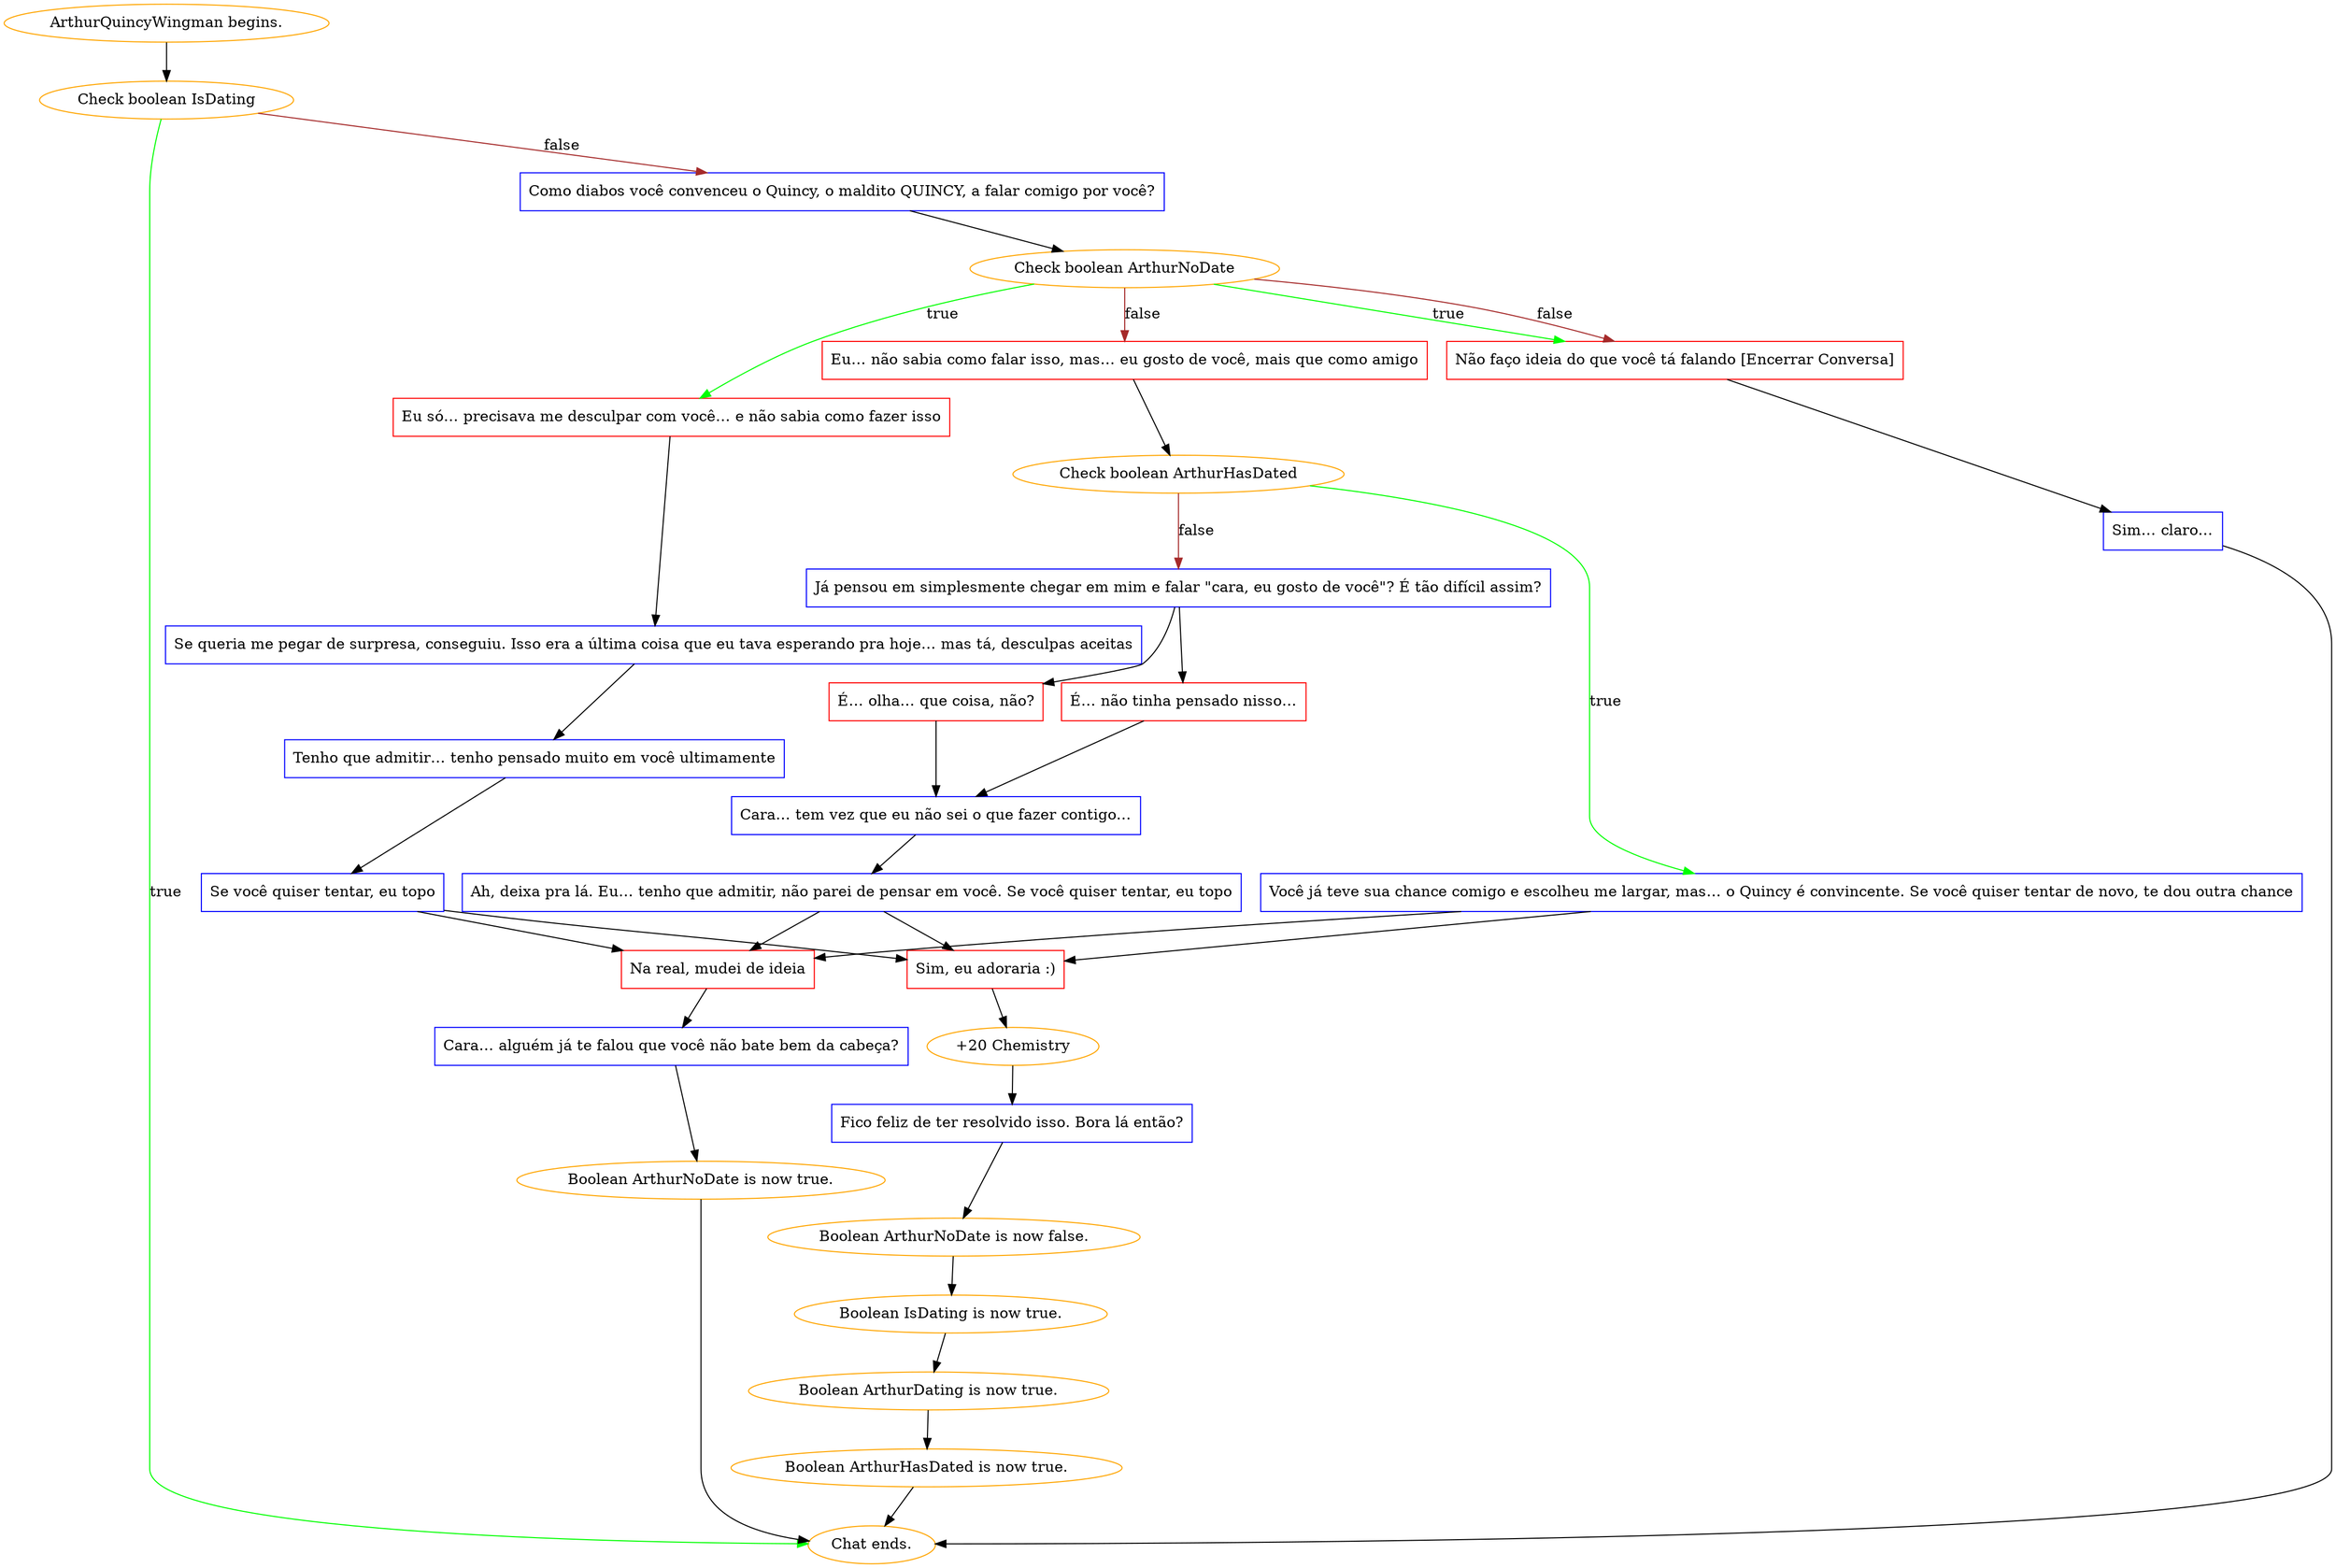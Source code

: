 digraph {
	"ArthurQuincyWingman begins." [color=orange];
		"ArthurQuincyWingman begins." -> j902589440;
	j902589440 [label="Check boolean IsDating",color=orange];
		j902589440 -> "Chat ends." [label=true,color=green];
		j902589440 -> j1449431923 [label=false,color=brown];
	"Chat ends." [color=orange];
	j1449431923 [label="Como diabos você convenceu o Quincy, o maldito QUINCY, a falar comigo por você?",shape=box,color=blue];
		j1449431923 -> j1374000026;
	j1374000026 [label="Check boolean ArthurNoDate",color=orange];
		j1374000026 -> j1061998468 [label=true,color=green];
		j1374000026 -> j2989889395 [label=true,color=green];
		j1374000026 -> j710580255 [label=false,color=brown];
		j1374000026 -> j2989889395 [label=false,color=brown];
	j1061998468 [label="Eu só… precisava me desculpar com você… e não sabia como fazer isso",shape=box,color=red];
		j1061998468 -> j723193557;
	j2989889395 [label="Não faço ideia do que você tá falando [Encerrar Conversa]",shape=box,color=red];
		j2989889395 -> j995037468;
	j710580255 [label="Eu… não sabia como falar isso, mas… eu gosto de você, mais que como amigo",shape=box,color=red];
		j710580255 -> j3373833188;
	j723193557 [label="Se queria me pegar de surpresa, conseguiu. Isso era a última coisa que eu tava esperando pra hoje… mas tá, desculpas aceitas",shape=box,color=blue];
		j723193557 -> j37118596;
	j995037468 [label="Sim… claro…",shape=box,color=blue];
		j995037468 -> "Chat ends.";
	j3373833188 [label="Check boolean ArthurHasDated",color=orange];
		j3373833188 -> j2495354478 [label=true,color=green];
		j3373833188 -> j3035431556 [label=false,color=brown];
	j37118596 [label="Tenho que admitir… tenho pensado muito em você ultimamente",shape=box,color=blue];
		j37118596 -> j1390954283;
	j2495354478 [label="Você já teve sua chance comigo e escolheu me largar, mas… o Quincy é convincente. Se você quiser tentar de novo, te dou outra chance",shape=box,color=blue];
		j2495354478 -> j1525241194;
		j2495354478 -> j1694368051;
	j3035431556 [label="Já pensou em simplesmente chegar em mim e falar \"cara, eu gosto de você\"? É tão difícil assim?",shape=box,color=blue];
		j3035431556 -> j1183646876;
		j3035431556 -> j1971295164;
	j1390954283 [label="Se você quiser tentar, eu topo",shape=box,color=blue];
		j1390954283 -> j1525241194;
		j1390954283 -> j1694368051;
	j1525241194 [label="Sim, eu adoraria :)",shape=box,color=red];
		j1525241194 -> j1822832055;
	j1694368051 [label="Na real, mudei de ideia",shape=box,color=red];
		j1694368051 -> j1255119186;
	j1183646876 [label="É… não tinha pensado nisso…",shape=box,color=red];
		j1183646876 -> j863382759;
	j1971295164 [label="É… olha… que coisa, não?",shape=box,color=red];
		j1971295164 -> j863382759;
	j1822832055 [label="+20 Chemistry",color=orange];
		j1822832055 -> j3512516645;
	j1255119186 [label="Cara… alguém já te falou que você não bate bem da cabeça?",shape=box,color=blue];
		j1255119186 -> j2533691464;
	j863382759 [label="Cara… tem vez que eu não sei o que fazer contigo…",shape=box,color=blue];
		j863382759 -> j471018994;
	j3512516645 [label="Fico feliz de ter resolvido isso. Bora lá então?",shape=box,color=blue];
		j3512516645 -> j4043864563;
	j2533691464 [label="Boolean ArthurNoDate is now true.",color=orange];
		j2533691464 -> "Chat ends.";
	j471018994 [label="Ah, deixa pra lá. Eu… tenho que admitir, não parei de pensar em você. Se você quiser tentar, eu topo",shape=box,color=blue];
		j471018994 -> j1525241194;
		j471018994 -> j1694368051;
	j4043864563 [label="Boolean ArthurNoDate is now false.",color=orange];
		j4043864563 -> j1527829918;
	j1527829918 [label="Boolean IsDating is now true.",color=orange];
		j1527829918 -> j899889954;
	j899889954 [label="Boolean ArthurDating is now true.",color=orange];
		j899889954 -> j3103123730;
	j3103123730 [label="Boolean ArthurHasDated is now true.",color=orange];
		j3103123730 -> "Chat ends.";
}
